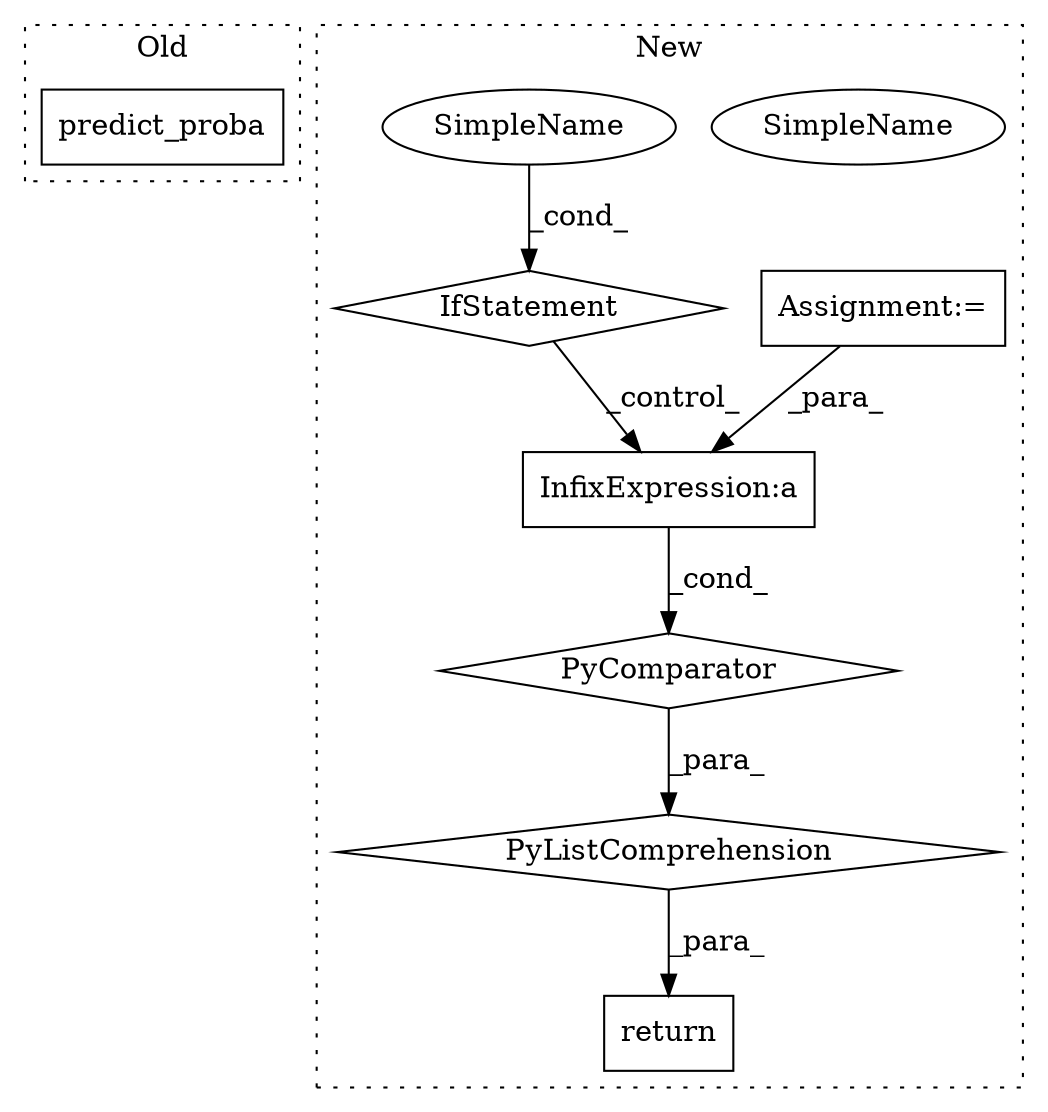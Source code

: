 digraph G {
subgraph cluster0 {
1 [label="predict_proba" a="32" s="1738,1753" l="14,1" shape="box"];
label = "Old";
style="dotted";
}
subgraph cluster1 {
2 [label="PyComparator" a="113" s="1650" l="30" shape="diamond"];
3 [label="Assignment:=" a="7" s="1650" l="30" shape="box"];
4 [label="PyListComprehension" a="109" s="1540" l="148" shape="diamond"];
5 [label="InfixExpression:a" a="27" s="1578" l="3" shape="box"];
6 [label="IfStatement" a="25" s="1650" l="30" shape="diamond"];
7 [label="SimpleName" a="42" s="1675" l="5" shape="ellipse"];
8 [label="return" a="41" s="1869" l="7" shape="box"];
9 [label="SimpleName" a="42" s="1675" l="5" shape="ellipse"];
label = "New";
style="dotted";
}
2 -> 4 [label="_para_"];
3 -> 5 [label="_para_"];
4 -> 8 [label="_para_"];
5 -> 2 [label="_cond_"];
6 -> 5 [label="_control_"];
9 -> 6 [label="_cond_"];
}
